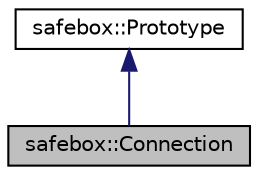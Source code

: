 digraph "safebox::Connection"
{
 // LATEX_PDF_SIZE
  edge [fontname="Helvetica",fontsize="10",labelfontname="Helvetica",labelfontsize="10"];
  node [fontname="Helvetica",fontsize="10",shape=record];
  Node1 [label="safebox::Connection",height=0.2,width=0.4,color="black", fillcolor="grey75", style="filled", fontcolor="black",tooltip="Used for making connection with database."];
  Node2 -> Node1 [dir="back",color="midnightblue",fontsize="10",style="solid",fontname="Helvetica"];
  Node2 [label="safebox::Prototype",height=0.2,width=0.4,color="black", fillcolor="white", style="filled",URL="$classsafebox_1_1_prototype.html",tooltip="Interface which describe the protoype of safebox."];
}
